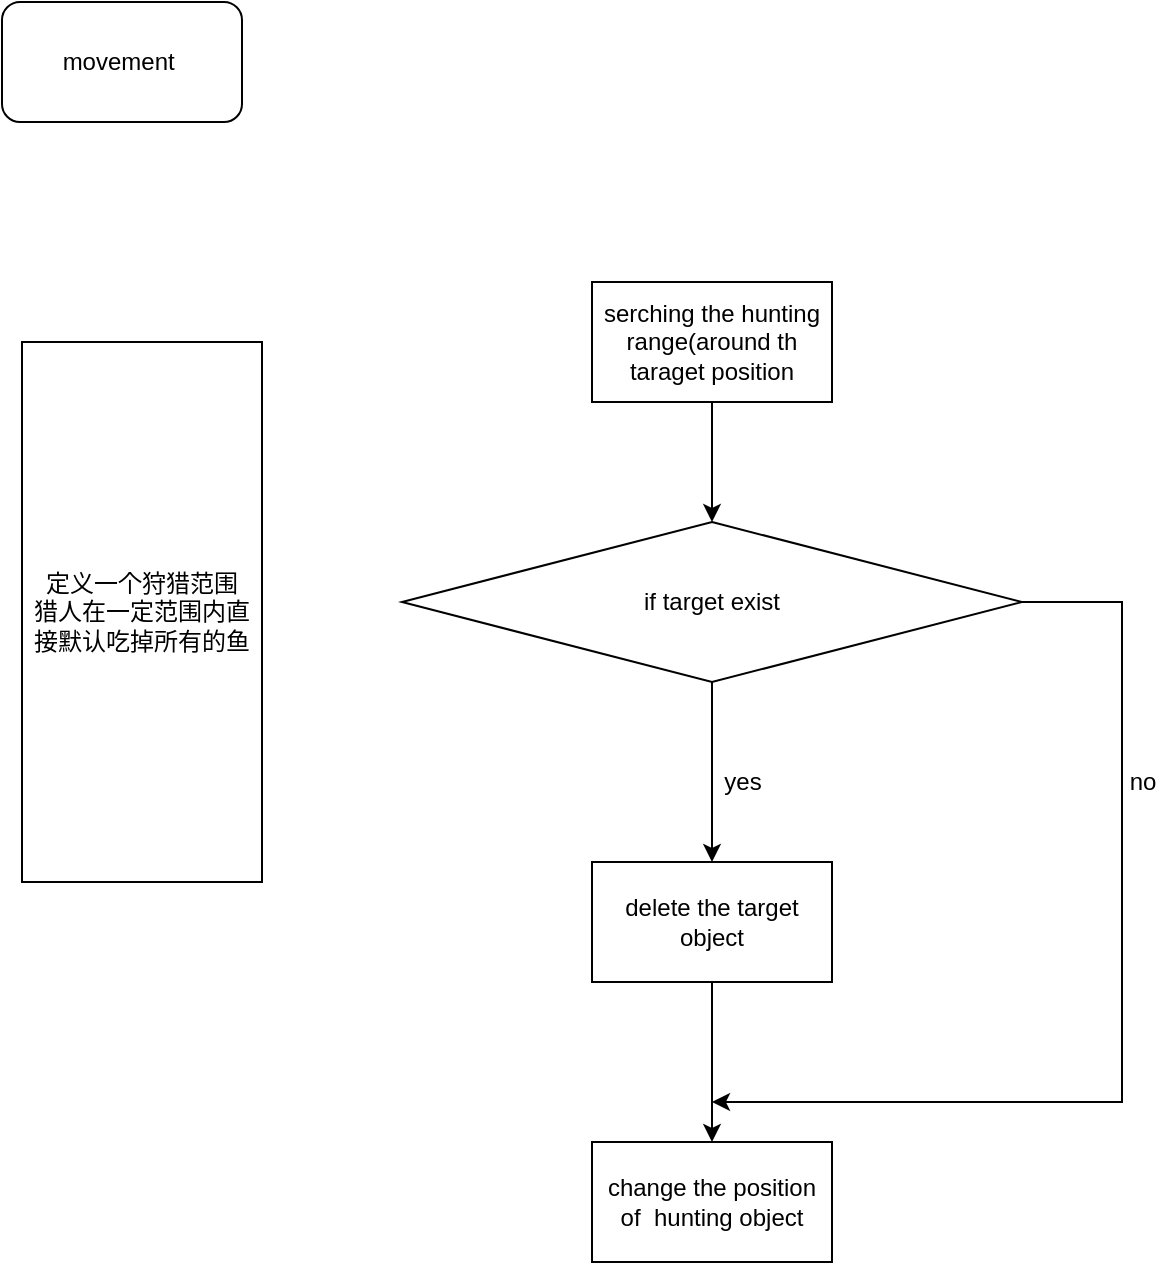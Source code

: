 <mxfile version="16.5.1" type="device"><diagram id="C5RBs43oDa-KdzZeNtuy" name="Page-1"><mxGraphModel dx="976" dy="689" grid="1" gridSize="10" guides="1" tooltips="1" connect="1" arrows="1" fold="1" page="1" pageScale="1" pageWidth="827" pageHeight="1169" math="0" shadow="0"><root><mxCell id="WIyWlLk6GJQsqaUBKTNV-0"/><mxCell id="WIyWlLk6GJQsqaUBKTNV-1" parent="WIyWlLk6GJQsqaUBKTNV-0"/><mxCell id="lZ7FbHck1BPVvjHTGloP-0" value="movement&amp;nbsp;" style="rounded=1;whiteSpace=wrap;html=1;" vertex="1" parent="WIyWlLk6GJQsqaUBKTNV-1"><mxGeometry x="30" y="20" width="120" height="60" as="geometry"/></mxCell><mxCell id="lZ7FbHck1BPVvjHTGloP-4" value="" style="edgeStyle=orthogonalEdgeStyle;rounded=0;orthogonalLoop=1;jettySize=auto;html=1;" edge="1" parent="WIyWlLk6GJQsqaUBKTNV-1" source="lZ7FbHck1BPVvjHTGloP-2" target="lZ7FbHck1BPVvjHTGloP-3"><mxGeometry relative="1" as="geometry"><Array as="points"><mxPoint x="385" y="410"/><mxPoint x="385" y="410"/></Array></mxGeometry></mxCell><mxCell id="lZ7FbHck1BPVvjHTGloP-8" style="edgeStyle=orthogonalEdgeStyle;rounded=0;orthogonalLoop=1;jettySize=auto;html=1;" edge="1" parent="WIyWlLk6GJQsqaUBKTNV-1" source="lZ7FbHck1BPVvjHTGloP-2"><mxGeometry relative="1" as="geometry"><mxPoint x="385" y="570" as="targetPoint"/><Array as="points"><mxPoint x="590" y="320"/><mxPoint x="590" y="570"/></Array></mxGeometry></mxCell><mxCell id="lZ7FbHck1BPVvjHTGloP-2" value="if target exist" style="rhombus;whiteSpace=wrap;html=1;" vertex="1" parent="WIyWlLk6GJQsqaUBKTNV-1"><mxGeometry x="230" y="280" width="310" height="80" as="geometry"/></mxCell><mxCell id="lZ7FbHck1BPVvjHTGloP-7" value="" style="edgeStyle=orthogonalEdgeStyle;rounded=0;orthogonalLoop=1;jettySize=auto;html=1;" edge="1" parent="WIyWlLk6GJQsqaUBKTNV-1" source="lZ7FbHck1BPVvjHTGloP-3" target="lZ7FbHck1BPVvjHTGloP-6"><mxGeometry relative="1" as="geometry"/></mxCell><mxCell id="lZ7FbHck1BPVvjHTGloP-3" value="delete the target object" style="whiteSpace=wrap;html=1;" vertex="1" parent="WIyWlLk6GJQsqaUBKTNV-1"><mxGeometry x="325" y="450" width="120" height="60" as="geometry"/></mxCell><mxCell id="lZ7FbHck1BPVvjHTGloP-5" value="yes" style="text;html=1;align=center;verticalAlign=middle;resizable=0;points=[];autosize=1;strokeColor=none;fillColor=none;" vertex="1" parent="WIyWlLk6GJQsqaUBKTNV-1"><mxGeometry x="385" y="400" width="30" height="20" as="geometry"/></mxCell><mxCell id="lZ7FbHck1BPVvjHTGloP-6" value="change the position of&amp;nbsp; hunting object" style="whiteSpace=wrap;html=1;" vertex="1" parent="WIyWlLk6GJQsqaUBKTNV-1"><mxGeometry x="325" y="590" width="120" height="60" as="geometry"/></mxCell><mxCell id="lZ7FbHck1BPVvjHTGloP-9" value="no" style="text;html=1;align=center;verticalAlign=middle;resizable=0;points=[];autosize=1;strokeColor=none;fillColor=none;" vertex="1" parent="WIyWlLk6GJQsqaUBKTNV-1"><mxGeometry x="585" y="400" width="30" height="20" as="geometry"/></mxCell><mxCell id="lZ7FbHck1BPVvjHTGloP-10" value="定义一个狩猎范围&lt;br&gt;猎人在一定范围内直接默认吃掉所有的鱼" style="rounded=0;whiteSpace=wrap;html=1;" vertex="1" parent="WIyWlLk6GJQsqaUBKTNV-1"><mxGeometry x="40" y="190" width="120" height="270" as="geometry"/></mxCell><mxCell id="lZ7FbHck1BPVvjHTGloP-14" style="edgeStyle=orthogonalEdgeStyle;rounded=0;orthogonalLoop=1;jettySize=auto;html=1;" edge="1" parent="WIyWlLk6GJQsqaUBKTNV-1" source="lZ7FbHck1BPVvjHTGloP-13" target="lZ7FbHck1BPVvjHTGloP-2"><mxGeometry relative="1" as="geometry"/></mxCell><mxCell id="lZ7FbHck1BPVvjHTGloP-13" value="serching the hunting range(around th taraget position" style="rounded=0;whiteSpace=wrap;html=1;" vertex="1" parent="WIyWlLk6GJQsqaUBKTNV-1"><mxGeometry x="325" y="160" width="120" height="60" as="geometry"/></mxCell></root></mxGraphModel></diagram></mxfile>